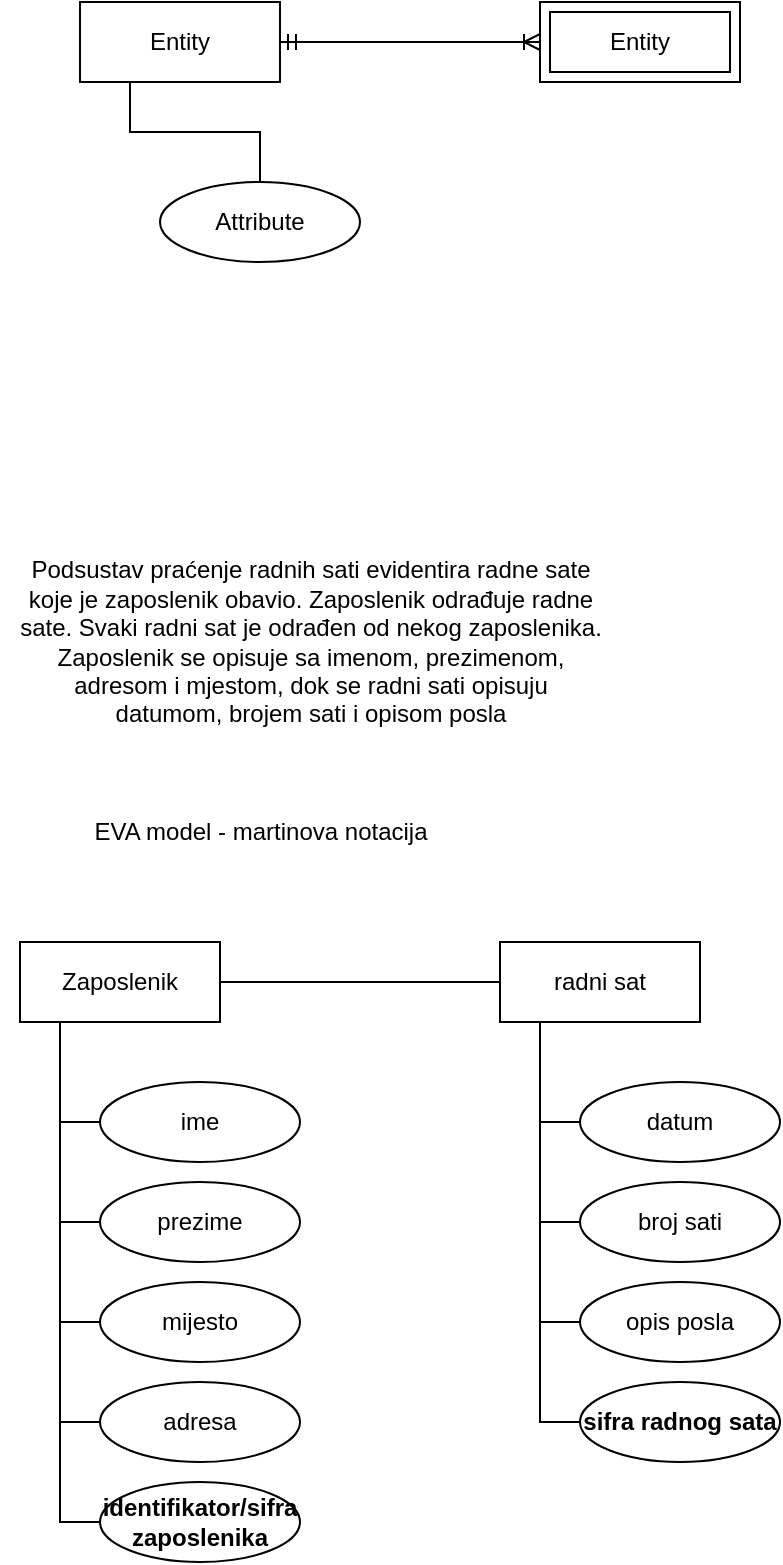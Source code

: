 <mxfile version="22.0.2" type="github">
  <diagram name="Page-1" id="AN3knQ1uPVFw2JtmK8g8">
    <mxGraphModel dx="630" dy="516" grid="1" gridSize="10" guides="1" tooltips="1" connect="1" arrows="1" fold="1" page="1" pageScale="1" pageWidth="1169" pageHeight="1654" math="0" shadow="0">
      <root>
        <mxCell id="0" />
        <mxCell id="1" parent="0" />
        <mxCell id="YmAx3Wk3M9Wkv32GOvmK-6" style="edgeStyle=orthogonalEdgeStyle;rounded=0;orthogonalLoop=1;jettySize=auto;html=1;entryX=0;entryY=0.5;entryDx=0;entryDy=0;endArrow=ERoneToMany;endFill=0;startArrow=ERmandOne;startFill=0;" edge="1" parent="1" source="YmAx3Wk3M9Wkv32GOvmK-4">
          <mxGeometry relative="1" as="geometry">
            <mxPoint x="290" y="200" as="targetPoint" />
          </mxGeometry>
        </mxCell>
        <mxCell id="YmAx3Wk3M9Wkv32GOvmK-9" style="edgeStyle=orthogonalEdgeStyle;rounded=0;orthogonalLoop=1;jettySize=auto;html=1;exitX=0.25;exitY=1;exitDx=0;exitDy=0;endArrow=none;endFill=0;" edge="1" parent="1" source="YmAx3Wk3M9Wkv32GOvmK-4" target="YmAx3Wk3M9Wkv32GOvmK-8">
          <mxGeometry relative="1" as="geometry" />
        </mxCell>
        <mxCell id="YmAx3Wk3M9Wkv32GOvmK-4" value="Entity" style="whiteSpace=wrap;html=1;align=center;" vertex="1" parent="1">
          <mxGeometry x="60" y="180" width="100" height="40" as="geometry" />
        </mxCell>
        <mxCell id="YmAx3Wk3M9Wkv32GOvmK-7" value="Entity" style="shape=ext;margin=3;double=1;whiteSpace=wrap;html=1;align=center;" vertex="1" parent="1">
          <mxGeometry x="290" y="180" width="100" height="40" as="geometry" />
        </mxCell>
        <mxCell id="YmAx3Wk3M9Wkv32GOvmK-8" value="Attribute" style="ellipse;whiteSpace=wrap;html=1;align=center;" vertex="1" parent="1">
          <mxGeometry x="100" y="270" width="100" height="40" as="geometry" />
        </mxCell>
        <mxCell id="YmAx3Wk3M9Wkv32GOvmK-10" value="EVA model - martinova notacija" style="text;html=1;align=center;verticalAlign=middle;resizable=0;points=[];autosize=1;strokeColor=none;fillColor=none;" vertex="1" parent="1">
          <mxGeometry x="55" y="580" width="190" height="30" as="geometry" />
        </mxCell>
        <mxCell id="YmAx3Wk3M9Wkv32GOvmK-11" value="Podsustav praćenje radnih sati evidentira radne sate&lt;br&gt;koje je zaposlenik obavio. Zaposlenik odrađuje radne&lt;br&gt;sate. Svaki radni sat je odrađen od nekog zaposlenika.&lt;br&gt;Zaposlenik se opisuje sa imenom, prezimenom,&lt;br&gt;adresom i mjestom, dok se radni sati opisuju&lt;br&gt;datumom, brojem sati i opisom posla" style="text;html=1;align=center;verticalAlign=middle;resizable=0;points=[];autosize=1;strokeColor=none;fillColor=none;" vertex="1" parent="1">
          <mxGeometry x="20" y="450" width="310" height="100" as="geometry" />
        </mxCell>
        <mxCell id="YmAx3Wk3M9Wkv32GOvmK-14" style="edgeStyle=orthogonalEdgeStyle;rounded=0;orthogonalLoop=1;jettySize=auto;html=1;exitX=1;exitY=0.5;exitDx=0;exitDy=0;endArrow=none;endFill=0;" edge="1" parent="1" source="YmAx3Wk3M9Wkv32GOvmK-12" target="YmAx3Wk3M9Wkv32GOvmK-13">
          <mxGeometry relative="1" as="geometry" />
        </mxCell>
        <mxCell id="YmAx3Wk3M9Wkv32GOvmK-12" value="Zaposlenik" style="whiteSpace=wrap;html=1;align=center;" vertex="1" parent="1">
          <mxGeometry x="30" y="650" width="100" height="40" as="geometry" />
        </mxCell>
        <mxCell id="YmAx3Wk3M9Wkv32GOvmK-13" value="radni sat" style="whiteSpace=wrap;html=1;align=center;" vertex="1" parent="1">
          <mxGeometry x="270" y="650" width="100" height="40" as="geometry" />
        </mxCell>
        <mxCell id="YmAx3Wk3M9Wkv32GOvmK-15" value="ime" style="ellipse;whiteSpace=wrap;html=1;align=center;" vertex="1" parent="1">
          <mxGeometry x="70" y="720" width="100" height="40" as="geometry" />
        </mxCell>
        <mxCell id="YmAx3Wk3M9Wkv32GOvmK-22" style="edgeStyle=orthogonalEdgeStyle;rounded=0;orthogonalLoop=1;jettySize=auto;html=1;exitX=0;exitY=0.5;exitDx=0;exitDy=0;endArrow=none;endFill=0;" edge="1" parent="1" source="YmAx3Wk3M9Wkv32GOvmK-16">
          <mxGeometry relative="1" as="geometry">
            <mxPoint x="50" y="690" as="targetPoint" />
          </mxGeometry>
        </mxCell>
        <mxCell id="YmAx3Wk3M9Wkv32GOvmK-16" value="prezime" style="ellipse;whiteSpace=wrap;html=1;align=center;" vertex="1" parent="1">
          <mxGeometry x="70" y="770" width="100" height="40" as="geometry" />
        </mxCell>
        <mxCell id="YmAx3Wk3M9Wkv32GOvmK-23" style="edgeStyle=orthogonalEdgeStyle;rounded=0;orthogonalLoop=1;jettySize=auto;html=1;exitX=0;exitY=0.5;exitDx=0;exitDy=0;endArrow=none;endFill=0;" edge="1" parent="1" source="YmAx3Wk3M9Wkv32GOvmK-17">
          <mxGeometry relative="1" as="geometry">
            <mxPoint x="50" y="690" as="targetPoint" />
          </mxGeometry>
        </mxCell>
        <mxCell id="YmAx3Wk3M9Wkv32GOvmK-17" value="mijesto" style="ellipse;whiteSpace=wrap;html=1;align=center;" vertex="1" parent="1">
          <mxGeometry x="70" y="820" width="100" height="40" as="geometry" />
        </mxCell>
        <mxCell id="YmAx3Wk3M9Wkv32GOvmK-24" style="edgeStyle=orthogonalEdgeStyle;rounded=0;orthogonalLoop=1;jettySize=auto;html=1;exitX=0;exitY=0.5;exitDx=0;exitDy=0;endArrow=none;endFill=0;" edge="1" parent="1" source="YmAx3Wk3M9Wkv32GOvmK-18">
          <mxGeometry relative="1" as="geometry">
            <mxPoint x="50" y="690" as="targetPoint" />
          </mxGeometry>
        </mxCell>
        <mxCell id="YmAx3Wk3M9Wkv32GOvmK-18" value="adresa" style="ellipse;whiteSpace=wrap;html=1;align=center;" vertex="1" parent="1">
          <mxGeometry x="70" y="870" width="100" height="40" as="geometry" />
        </mxCell>
        <mxCell id="YmAx3Wk3M9Wkv32GOvmK-21" style="edgeStyle=orthogonalEdgeStyle;rounded=0;orthogonalLoop=1;jettySize=auto;html=1;exitX=0;exitY=0.5;exitDx=0;exitDy=0;entryX=0.2;entryY=1;entryDx=0;entryDy=0;entryPerimeter=0;endArrow=none;endFill=0;" edge="1" parent="1" source="YmAx3Wk3M9Wkv32GOvmK-15" target="YmAx3Wk3M9Wkv32GOvmK-12">
          <mxGeometry relative="1" as="geometry" />
        </mxCell>
        <mxCell id="YmAx3Wk3M9Wkv32GOvmK-26" style="edgeStyle=orthogonalEdgeStyle;rounded=0;orthogonalLoop=1;jettySize=auto;html=1;exitX=0;exitY=0.5;exitDx=0;exitDy=0;endArrow=none;endFill=0;" edge="1" parent="1" source="YmAx3Wk3M9Wkv32GOvmK-25">
          <mxGeometry relative="1" as="geometry">
            <mxPoint x="50" y="690" as="targetPoint" />
          </mxGeometry>
        </mxCell>
        <mxCell id="YmAx3Wk3M9Wkv32GOvmK-25" value="&lt;b&gt;identifikator/sifra zaposlenika&lt;/b&gt;" style="ellipse;whiteSpace=wrap;html=1;align=center;" vertex="1" parent="1">
          <mxGeometry x="70" y="920" width="100" height="40" as="geometry" />
        </mxCell>
        <mxCell id="YmAx3Wk3M9Wkv32GOvmK-27" value="datum" style="ellipse;whiteSpace=wrap;html=1;align=center;" vertex="1" parent="1">
          <mxGeometry x="310" y="720" width="100" height="40" as="geometry" />
        </mxCell>
        <mxCell id="YmAx3Wk3M9Wkv32GOvmK-31" style="edgeStyle=orthogonalEdgeStyle;rounded=0;orthogonalLoop=1;jettySize=auto;html=1;exitX=0;exitY=0.5;exitDx=0;exitDy=0;endArrow=none;endFill=0;" edge="1" parent="1" source="YmAx3Wk3M9Wkv32GOvmK-28">
          <mxGeometry relative="1" as="geometry">
            <mxPoint x="290" y="700" as="targetPoint" />
          </mxGeometry>
        </mxCell>
        <mxCell id="YmAx3Wk3M9Wkv32GOvmK-28" value="broj sati" style="ellipse;whiteSpace=wrap;html=1;align=center;" vertex="1" parent="1">
          <mxGeometry x="310" y="770" width="100" height="40" as="geometry" />
        </mxCell>
        <mxCell id="YmAx3Wk3M9Wkv32GOvmK-32" style="edgeStyle=orthogonalEdgeStyle;rounded=0;orthogonalLoop=1;jettySize=auto;html=1;exitX=0;exitY=0.5;exitDx=0;exitDy=0;endArrow=none;endFill=0;" edge="1" parent="1" source="YmAx3Wk3M9Wkv32GOvmK-29">
          <mxGeometry relative="1" as="geometry">
            <mxPoint x="290" y="730" as="targetPoint" />
          </mxGeometry>
        </mxCell>
        <mxCell id="YmAx3Wk3M9Wkv32GOvmK-29" value="opis posla" style="ellipse;whiteSpace=wrap;html=1;align=center;" vertex="1" parent="1">
          <mxGeometry x="310" y="820" width="100" height="40" as="geometry" />
        </mxCell>
        <mxCell id="YmAx3Wk3M9Wkv32GOvmK-30" style="edgeStyle=orthogonalEdgeStyle;rounded=0;orthogonalLoop=1;jettySize=auto;html=1;exitX=0;exitY=0.5;exitDx=0;exitDy=0;entryX=0.2;entryY=1;entryDx=0;entryDy=0;entryPerimeter=0;endArrow=none;endFill=0;" edge="1" parent="1" source="YmAx3Wk3M9Wkv32GOvmK-27" target="YmAx3Wk3M9Wkv32GOvmK-13">
          <mxGeometry relative="1" as="geometry" />
        </mxCell>
        <mxCell id="YmAx3Wk3M9Wkv32GOvmK-34" style="edgeStyle=orthogonalEdgeStyle;rounded=0;orthogonalLoop=1;jettySize=auto;html=1;exitX=0;exitY=0.5;exitDx=0;exitDy=0;endArrow=none;endFill=0;" edge="1" parent="1" source="YmAx3Wk3M9Wkv32GOvmK-33">
          <mxGeometry relative="1" as="geometry">
            <mxPoint x="290" y="840" as="targetPoint" />
          </mxGeometry>
        </mxCell>
        <mxCell id="YmAx3Wk3M9Wkv32GOvmK-33" value="&lt;b&gt;sifra radnog sata&lt;/b&gt;" style="ellipse;whiteSpace=wrap;html=1;align=center;" vertex="1" parent="1">
          <mxGeometry x="310" y="870" width="100" height="40" as="geometry" />
        </mxCell>
      </root>
    </mxGraphModel>
  </diagram>
</mxfile>
